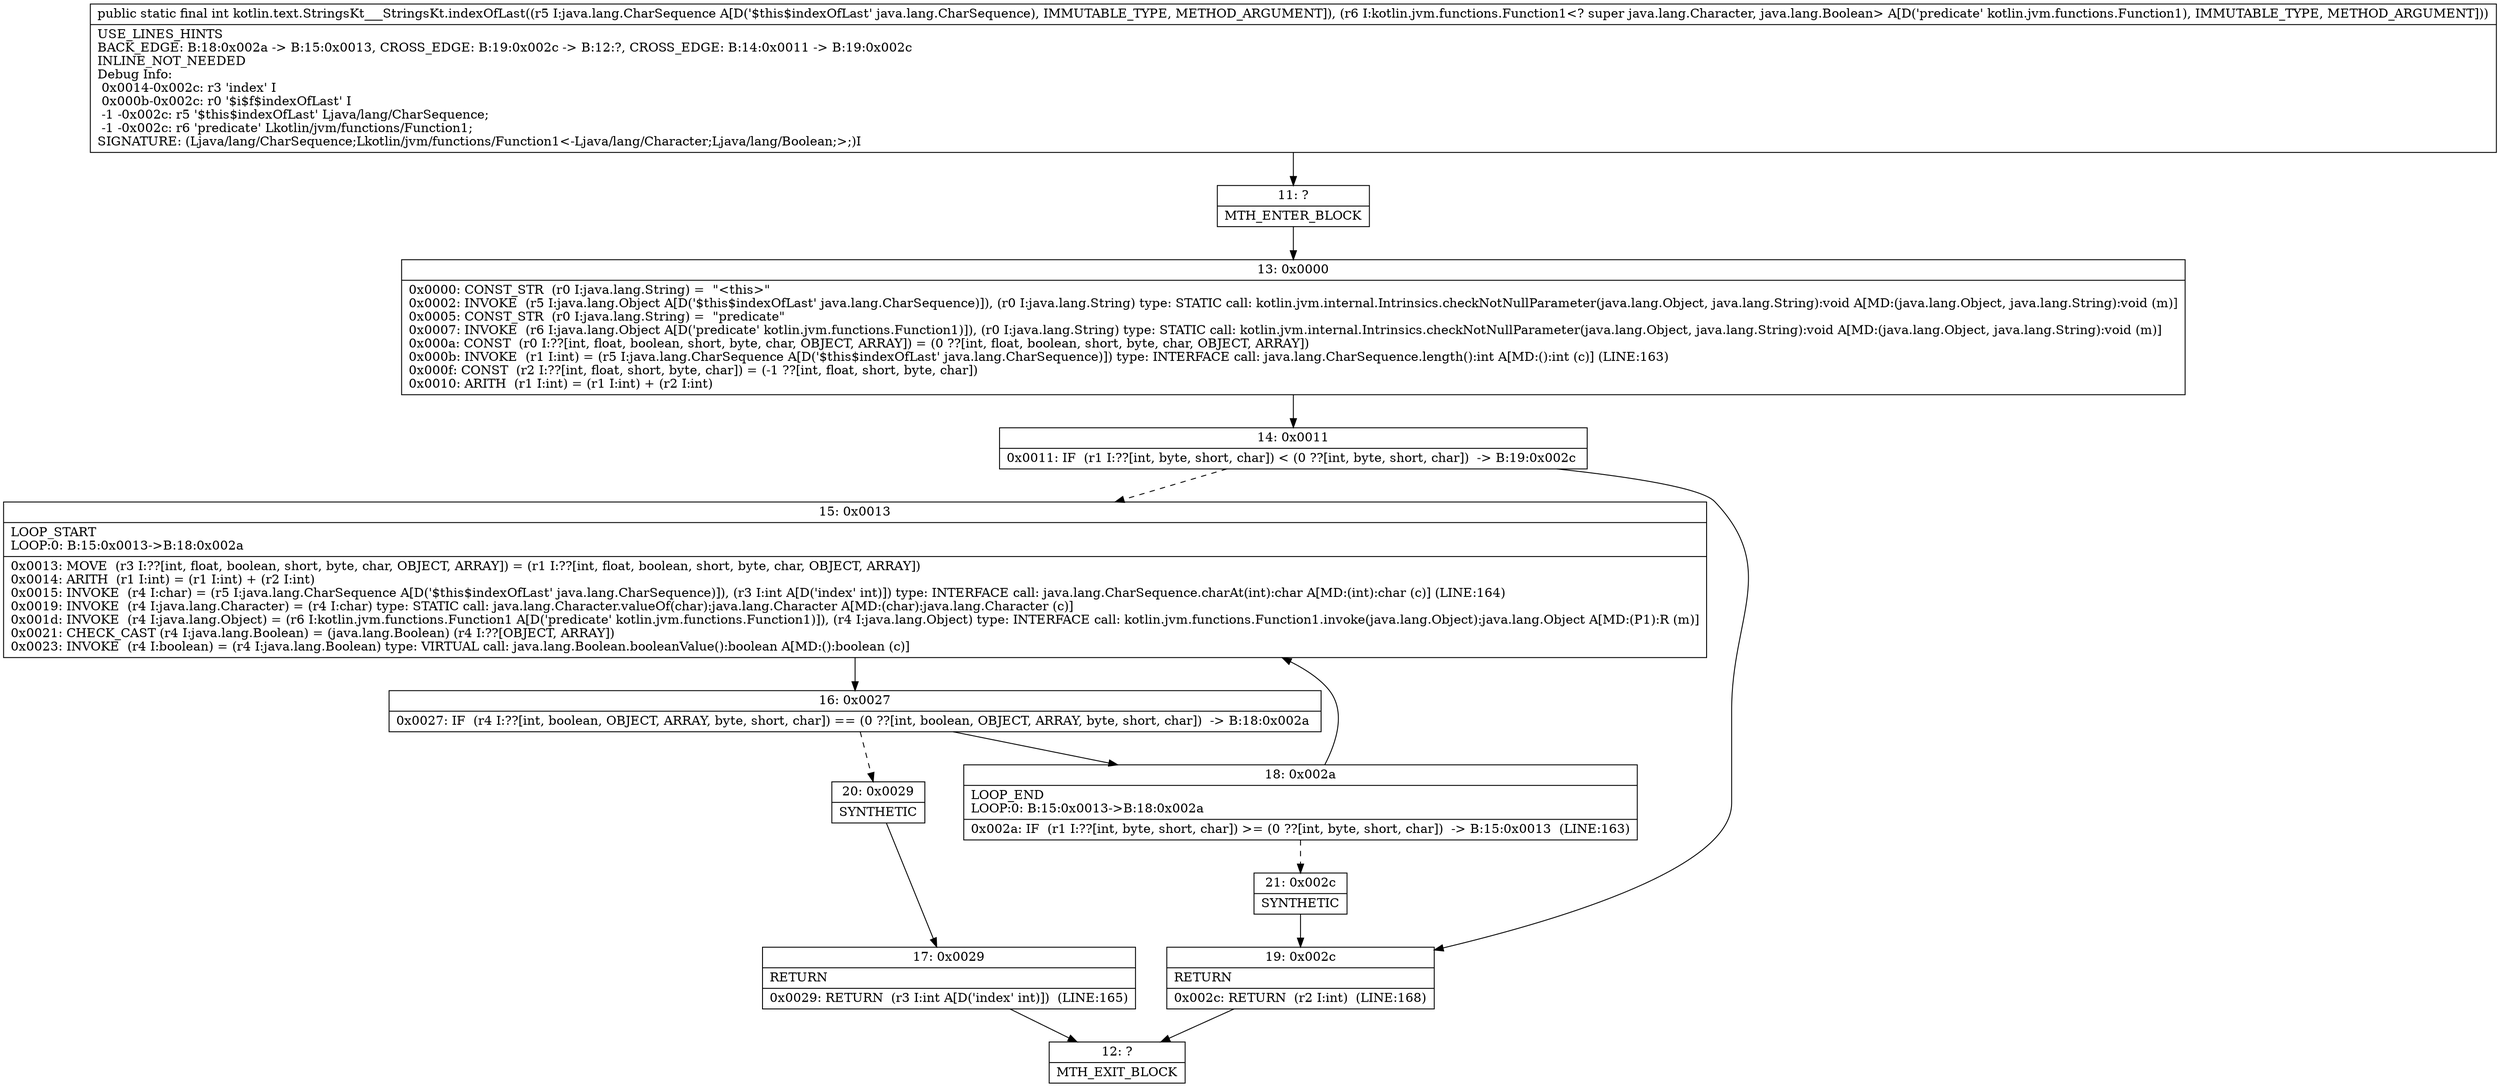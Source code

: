 digraph "CFG forkotlin.text.StringsKt___StringsKt.indexOfLast(Ljava\/lang\/CharSequence;Lkotlin\/jvm\/functions\/Function1;)I" {
Node_11 [shape=record,label="{11\:\ ?|MTH_ENTER_BLOCK\l}"];
Node_13 [shape=record,label="{13\:\ 0x0000|0x0000: CONST_STR  (r0 I:java.lang.String) =  \"\<this\>\" \l0x0002: INVOKE  (r5 I:java.lang.Object A[D('$this$indexOfLast' java.lang.CharSequence)]), (r0 I:java.lang.String) type: STATIC call: kotlin.jvm.internal.Intrinsics.checkNotNullParameter(java.lang.Object, java.lang.String):void A[MD:(java.lang.Object, java.lang.String):void (m)]\l0x0005: CONST_STR  (r0 I:java.lang.String) =  \"predicate\" \l0x0007: INVOKE  (r6 I:java.lang.Object A[D('predicate' kotlin.jvm.functions.Function1)]), (r0 I:java.lang.String) type: STATIC call: kotlin.jvm.internal.Intrinsics.checkNotNullParameter(java.lang.Object, java.lang.String):void A[MD:(java.lang.Object, java.lang.String):void (m)]\l0x000a: CONST  (r0 I:??[int, float, boolean, short, byte, char, OBJECT, ARRAY]) = (0 ??[int, float, boolean, short, byte, char, OBJECT, ARRAY]) \l0x000b: INVOKE  (r1 I:int) = (r5 I:java.lang.CharSequence A[D('$this$indexOfLast' java.lang.CharSequence)]) type: INTERFACE call: java.lang.CharSequence.length():int A[MD:():int (c)] (LINE:163)\l0x000f: CONST  (r2 I:??[int, float, short, byte, char]) = (\-1 ??[int, float, short, byte, char]) \l0x0010: ARITH  (r1 I:int) = (r1 I:int) + (r2 I:int) \l}"];
Node_14 [shape=record,label="{14\:\ 0x0011|0x0011: IF  (r1 I:??[int, byte, short, char]) \< (0 ??[int, byte, short, char])  \-\> B:19:0x002c \l}"];
Node_15 [shape=record,label="{15\:\ 0x0013|LOOP_START\lLOOP:0: B:15:0x0013\-\>B:18:0x002a\l|0x0013: MOVE  (r3 I:??[int, float, boolean, short, byte, char, OBJECT, ARRAY]) = (r1 I:??[int, float, boolean, short, byte, char, OBJECT, ARRAY]) \l0x0014: ARITH  (r1 I:int) = (r1 I:int) + (r2 I:int) \l0x0015: INVOKE  (r4 I:char) = (r5 I:java.lang.CharSequence A[D('$this$indexOfLast' java.lang.CharSequence)]), (r3 I:int A[D('index' int)]) type: INTERFACE call: java.lang.CharSequence.charAt(int):char A[MD:(int):char (c)] (LINE:164)\l0x0019: INVOKE  (r4 I:java.lang.Character) = (r4 I:char) type: STATIC call: java.lang.Character.valueOf(char):java.lang.Character A[MD:(char):java.lang.Character (c)]\l0x001d: INVOKE  (r4 I:java.lang.Object) = (r6 I:kotlin.jvm.functions.Function1 A[D('predicate' kotlin.jvm.functions.Function1)]), (r4 I:java.lang.Object) type: INTERFACE call: kotlin.jvm.functions.Function1.invoke(java.lang.Object):java.lang.Object A[MD:(P1):R (m)]\l0x0021: CHECK_CAST (r4 I:java.lang.Boolean) = (java.lang.Boolean) (r4 I:??[OBJECT, ARRAY]) \l0x0023: INVOKE  (r4 I:boolean) = (r4 I:java.lang.Boolean) type: VIRTUAL call: java.lang.Boolean.booleanValue():boolean A[MD:():boolean (c)]\l}"];
Node_16 [shape=record,label="{16\:\ 0x0027|0x0027: IF  (r4 I:??[int, boolean, OBJECT, ARRAY, byte, short, char]) == (0 ??[int, boolean, OBJECT, ARRAY, byte, short, char])  \-\> B:18:0x002a \l}"];
Node_18 [shape=record,label="{18\:\ 0x002a|LOOP_END\lLOOP:0: B:15:0x0013\-\>B:18:0x002a\l|0x002a: IF  (r1 I:??[int, byte, short, char]) \>= (0 ??[int, byte, short, char])  \-\> B:15:0x0013  (LINE:163)\l}"];
Node_21 [shape=record,label="{21\:\ 0x002c|SYNTHETIC\l}"];
Node_20 [shape=record,label="{20\:\ 0x0029|SYNTHETIC\l}"];
Node_17 [shape=record,label="{17\:\ 0x0029|RETURN\l|0x0029: RETURN  (r3 I:int A[D('index' int)])  (LINE:165)\l}"];
Node_12 [shape=record,label="{12\:\ ?|MTH_EXIT_BLOCK\l}"];
Node_19 [shape=record,label="{19\:\ 0x002c|RETURN\l|0x002c: RETURN  (r2 I:int)  (LINE:168)\l}"];
MethodNode[shape=record,label="{public static final int kotlin.text.StringsKt___StringsKt.indexOfLast((r5 I:java.lang.CharSequence A[D('$this$indexOfLast' java.lang.CharSequence), IMMUTABLE_TYPE, METHOD_ARGUMENT]), (r6 I:kotlin.jvm.functions.Function1\<? super java.lang.Character, java.lang.Boolean\> A[D('predicate' kotlin.jvm.functions.Function1), IMMUTABLE_TYPE, METHOD_ARGUMENT]))  | USE_LINES_HINTS\lBACK_EDGE: B:18:0x002a \-\> B:15:0x0013, CROSS_EDGE: B:19:0x002c \-\> B:12:?, CROSS_EDGE: B:14:0x0011 \-\> B:19:0x002c\lINLINE_NOT_NEEDED\lDebug Info:\l  0x0014\-0x002c: r3 'index' I\l  0x000b\-0x002c: r0 '$i$f$indexOfLast' I\l  \-1 \-0x002c: r5 '$this$indexOfLast' Ljava\/lang\/CharSequence;\l  \-1 \-0x002c: r6 'predicate' Lkotlin\/jvm\/functions\/Function1;\lSIGNATURE: (Ljava\/lang\/CharSequence;Lkotlin\/jvm\/functions\/Function1\<\-Ljava\/lang\/Character;Ljava\/lang\/Boolean;\>;)I\l}"];
MethodNode -> Node_11;Node_11 -> Node_13;
Node_13 -> Node_14;
Node_14 -> Node_15[style=dashed];
Node_14 -> Node_19;
Node_15 -> Node_16;
Node_16 -> Node_18;
Node_16 -> Node_20[style=dashed];
Node_18 -> Node_15;
Node_18 -> Node_21[style=dashed];
Node_21 -> Node_19;
Node_20 -> Node_17;
Node_17 -> Node_12;
Node_19 -> Node_12;
}

